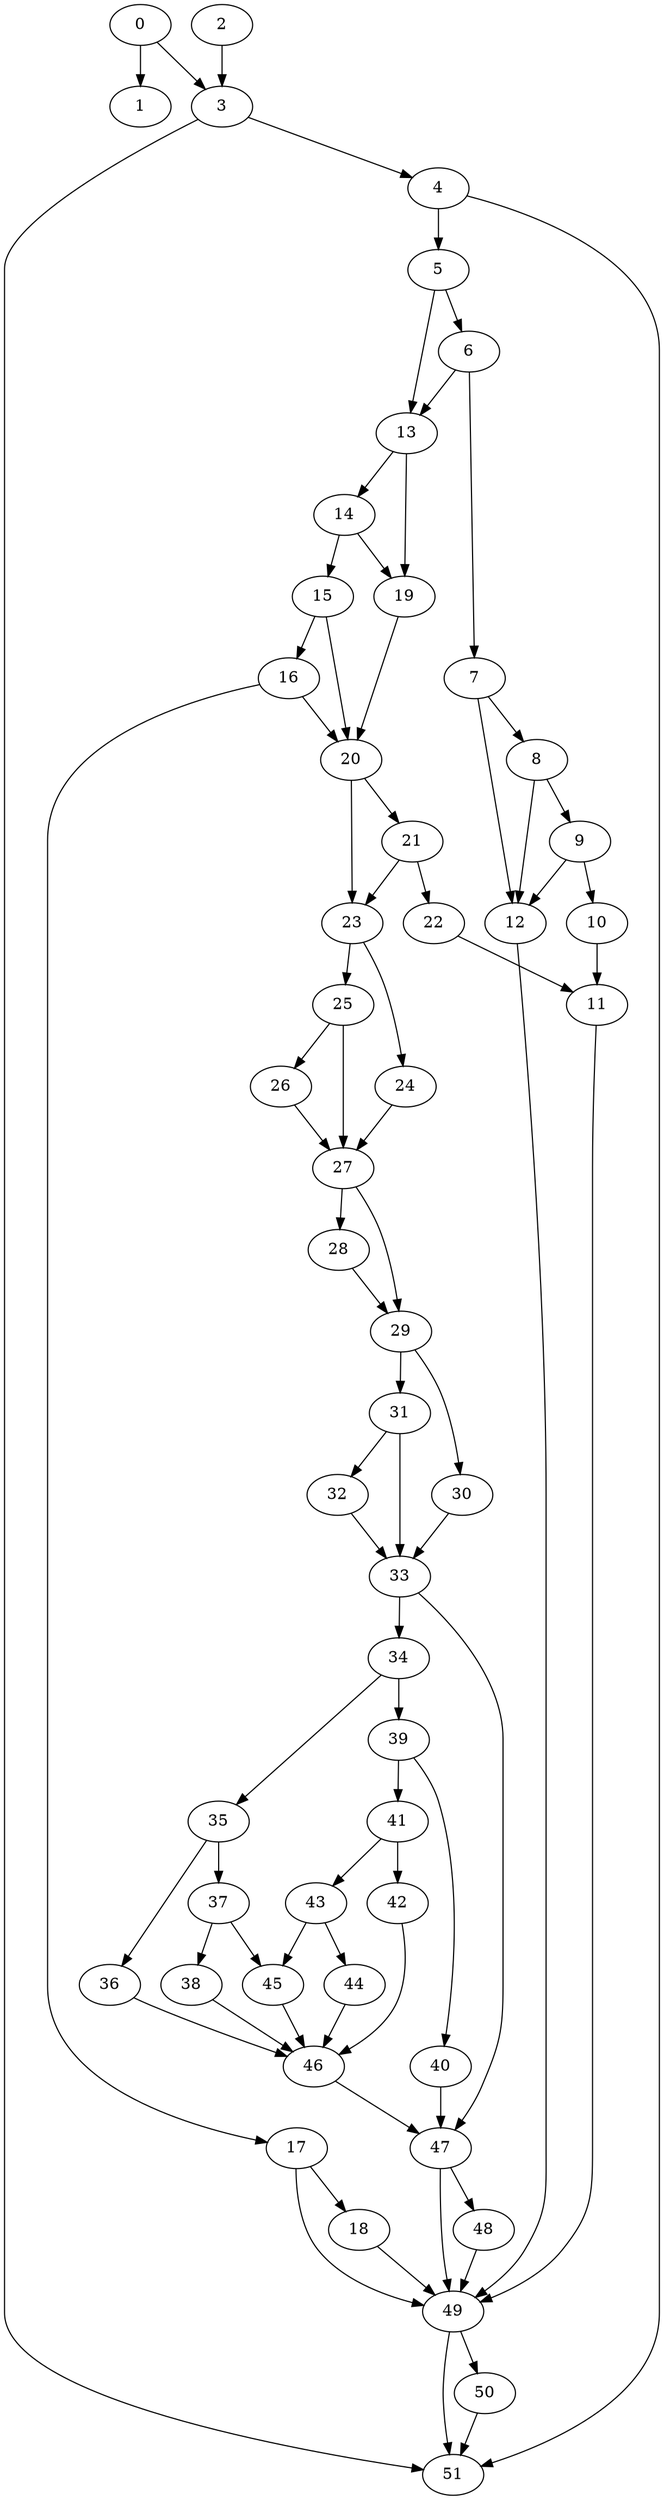 digraph {
	0
	1
	2
	3
	4
	5
	6
	7
	8
	9
	10
	11
	12
	13
	14
	15
	16
	17
	18
	19
	20
	21
	22
	23
	24
	25
	26
	27
	28
	29
	30
	31
	32
	33
	34
	35
	36
	37
	38
	39
	40
	41
	42
	43
	44
	45
	46
	47
	48
	49
	50
	51
	35 -> 37
	38 -> 46
	42 -> 46
	44 -> 46
	45 -> 46
	36 -> 46
	17 -> 49
	18 -> 49
	47 -> 49
	48 -> 49
	11 -> 49
	12 -> 49
	50 -> 51
	3 -> 51
	4 -> 51
	49 -> 51
	13 -> 14
	21 -> 22
	6 -> 13
	5 -> 13
	24 -> 27
	25 -> 27
	26 -> 27
	31 -> 32
	0 -> 1
	8 -> 12
	9 -> 12
	7 -> 12
	20 -> 21
	29 -> 31
	33 -> 34
	34 -> 35
	41 -> 43
	16 -> 17
	16 -> 20
	19 -> 20
	15 -> 20
	9 -> 10
	17 -> 18
	13 -> 19
	14 -> 19
	35 -> 36
	41 -> 42
	43 -> 44
	6 -> 7
	7 -> 8
	49 -> 50
	25 -> 26
	29 -> 30
	37 -> 38
	33 -> 47
	40 -> 47
	46 -> 47
	4 -> 5
	23 -> 24
	14 -> 15
	37 -> 45
	43 -> 45
	8 -> 9
	22 -> 11
	10 -> 11
	15 -> 16
	20 -> 23
	21 -> 23
	23 -> 25
	28 -> 29
	27 -> 29
	30 -> 33
	31 -> 33
	32 -> 33
	0 -> 3
	2 -> 3
	3 -> 4
	47 -> 48
	27 -> 28
	34 -> 39
	39 -> 40
	39 -> 41
	5 -> 6
}
